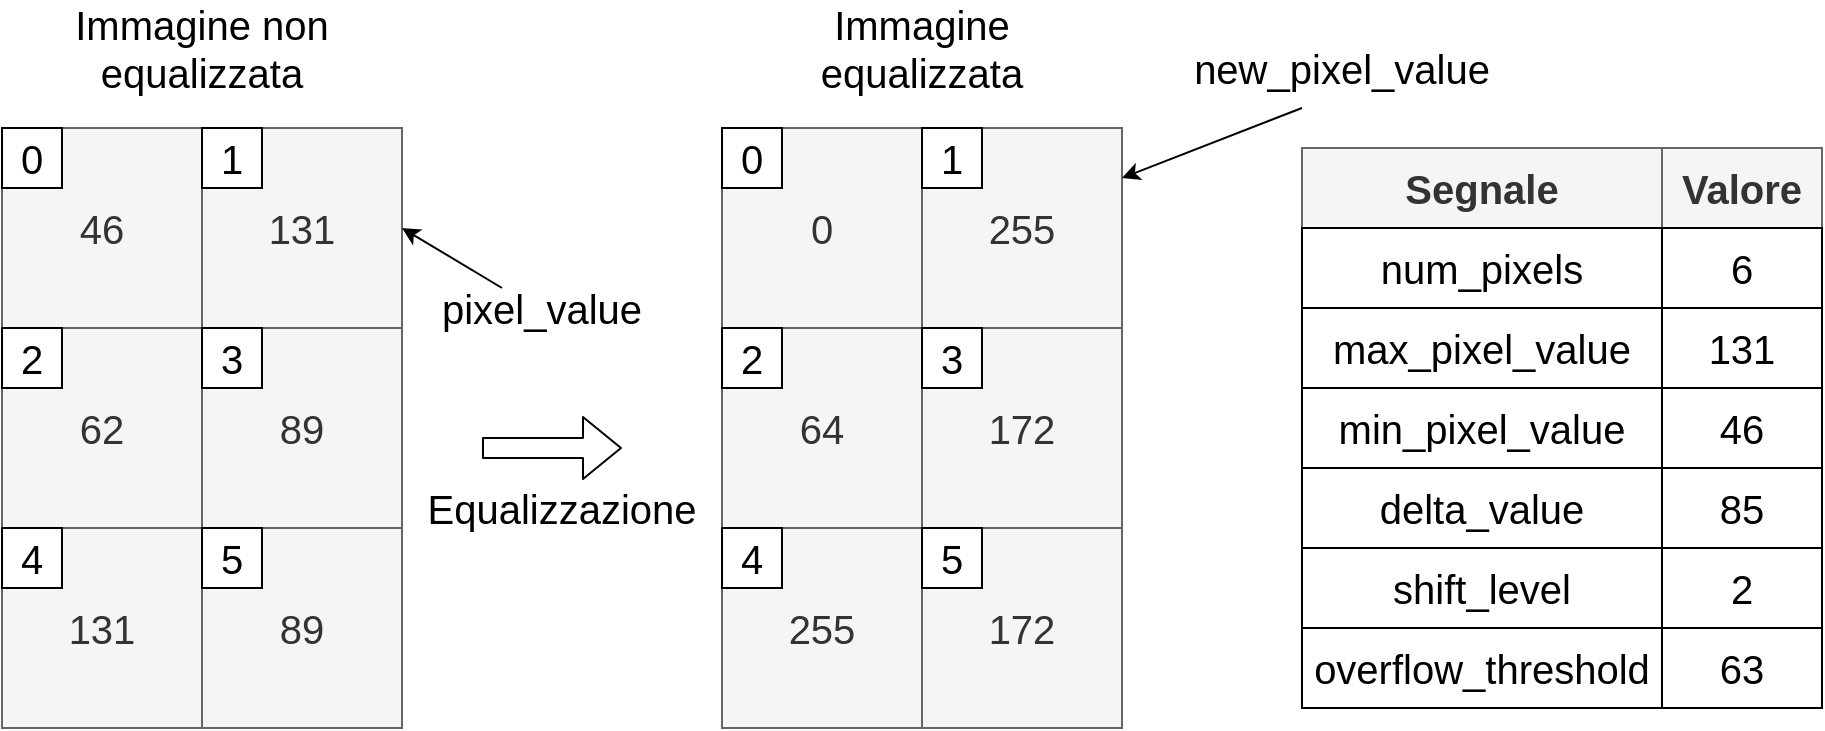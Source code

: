 <mxfile version="14.5.3" type="device"><diagram id="kPuWxXzhpdvzrCQeDsWS" name="Page-1"><mxGraphModel dx="1185" dy="709" grid="1" gridSize="10" guides="1" tooltips="1" connect="1" arrows="1" fold="1" page="1" pageScale="1" pageWidth="850" pageHeight="1100" math="0" shadow="0"><root><mxCell id="0"/><mxCell id="1" parent="0"/><mxCell id="TaV8AruOkl_lmWWr_c5P-1" value="46" style="rounded=0;whiteSpace=wrap;html=1;fillColor=#f5f5f5;strokeColor=#666666;fontSize=20;fontColor=#333333;" vertex="1" parent="1"><mxGeometry x="30" y="70" width="100" height="100" as="geometry"/></mxCell><mxCell id="TaV8AruOkl_lmWWr_c5P-2" value="131" style="rounded=0;whiteSpace=wrap;html=1;fillColor=#f5f5f5;strokeColor=#666666;fontSize=20;fontColor=#333333;" vertex="1" parent="1"><mxGeometry x="130" y="70" width="100" height="100" as="geometry"/></mxCell><mxCell id="TaV8AruOkl_lmWWr_c5P-3" value="62" style="rounded=0;whiteSpace=wrap;html=1;fillColor=#f5f5f5;strokeColor=#666666;fontSize=20;fontColor=#333333;" vertex="1" parent="1"><mxGeometry x="30" y="170" width="100" height="100" as="geometry"/></mxCell><mxCell id="TaV8AruOkl_lmWWr_c5P-4" value="89" style="rounded=0;whiteSpace=wrap;html=1;fillColor=#f5f5f5;strokeColor=#666666;fontSize=20;fontColor=#333333;" vertex="1" parent="1"><mxGeometry x="130" y="170" width="100" height="100" as="geometry"/></mxCell><mxCell id="TaV8AruOkl_lmWWr_c5P-5" value="131" style="rounded=0;whiteSpace=wrap;html=1;fillColor=#f5f5f5;strokeColor=#666666;fontSize=20;fontColor=#333333;" vertex="1" parent="1"><mxGeometry x="30" y="270" width="100" height="100" as="geometry"/></mxCell><mxCell id="TaV8AruOkl_lmWWr_c5P-6" value="89" style="rounded=0;whiteSpace=wrap;html=1;fillColor=#f5f5f5;strokeColor=#666666;fontSize=20;fontColor=#333333;" vertex="1" parent="1"><mxGeometry x="130" y="270" width="100" height="100" as="geometry"/></mxCell><mxCell id="TaV8AruOkl_lmWWr_c5P-7" value="0" style="rounded=0;whiteSpace=wrap;html=1;fillColor=#f5f5f5;strokeColor=#666666;fontSize=20;fontColor=#333333;" vertex="1" parent="1"><mxGeometry x="390" y="70" width="100" height="100" as="geometry"/></mxCell><mxCell id="TaV8AruOkl_lmWWr_c5P-8" value="255" style="rounded=0;whiteSpace=wrap;html=1;fillColor=#f5f5f5;strokeColor=#666666;fontSize=20;fontColor=#333333;" vertex="1" parent="1"><mxGeometry x="490" y="70" width="100" height="100" as="geometry"/></mxCell><mxCell id="TaV8AruOkl_lmWWr_c5P-9" value="64" style="rounded=0;whiteSpace=wrap;html=1;fillColor=#f5f5f5;strokeColor=#666666;fontSize=20;fontColor=#333333;" vertex="1" parent="1"><mxGeometry x="390" y="170" width="100" height="100" as="geometry"/></mxCell><mxCell id="TaV8AruOkl_lmWWr_c5P-10" value="172" style="rounded=0;whiteSpace=wrap;html=1;fillColor=#f5f5f5;strokeColor=#666666;fontSize=20;fontColor=#333333;" vertex="1" parent="1"><mxGeometry x="490" y="170" width="100" height="100" as="geometry"/></mxCell><mxCell id="TaV8AruOkl_lmWWr_c5P-11" value="255" style="rounded=0;whiteSpace=wrap;html=1;fillColor=#f5f5f5;strokeColor=#666666;fontSize=20;fontColor=#333333;" vertex="1" parent="1"><mxGeometry x="390" y="270" width="100" height="100" as="geometry"/></mxCell><mxCell id="TaV8AruOkl_lmWWr_c5P-12" value="172" style="rounded=0;whiteSpace=wrap;html=1;fillColor=#f5f5f5;strokeColor=#666666;fontSize=20;fontColor=#333333;" vertex="1" parent="1"><mxGeometry x="490" y="270" width="100" height="100" as="geometry"/></mxCell><mxCell id="TaV8AruOkl_lmWWr_c5P-14" value="" style="shape=flexArrow;endArrow=classic;html=1;fontSize=20;" edge="1" parent="1"><mxGeometry width="50" height="50" relative="1" as="geometry"><mxPoint x="270" y="230" as="sourcePoint"/><mxPoint x="340" y="230" as="targetPoint"/></mxGeometry></mxCell><mxCell id="TaV8AruOkl_lmWWr_c5P-15" value="Equalizzazione" style="text;html=1;strokeColor=none;fillColor=none;align=center;verticalAlign=middle;whiteSpace=wrap;rounded=0;fontSize=20;" vertex="1" parent="1"><mxGeometry x="290" y="250" width="40" height="20" as="geometry"/></mxCell><mxCell id="TaV8AruOkl_lmWWr_c5P-18" value="max_pixel_value" style="rounded=0;whiteSpace=wrap;html=1;fontSize=20;" vertex="1" parent="1"><mxGeometry x="680" y="160" width="180" height="40" as="geometry"/></mxCell><mxCell id="TaV8AruOkl_lmWWr_c5P-19" value="min_pixel_value" style="rounded=0;whiteSpace=wrap;html=1;fontSize=20;" vertex="1" parent="1"><mxGeometry x="680" y="200" width="180" height="40" as="geometry"/></mxCell><mxCell id="TaV8AruOkl_lmWWr_c5P-20" value="delta_value" style="rounded=0;whiteSpace=wrap;html=1;fontSize=20;" vertex="1" parent="1"><mxGeometry x="680" y="240" width="180" height="40" as="geometry"/></mxCell><mxCell id="TaV8AruOkl_lmWWr_c5P-22" value="shift_level" style="rounded=0;whiteSpace=wrap;html=1;fontSize=20;" vertex="1" parent="1"><mxGeometry x="680" y="280" width="180" height="40" as="geometry"/></mxCell><mxCell id="TaV8AruOkl_lmWWr_c5P-24" value="overflow_threshold" style="rounded=0;whiteSpace=wrap;html=1;fontSize=20;" vertex="1" parent="1"><mxGeometry x="680" y="320" width="180" height="40" as="geometry"/></mxCell><mxCell id="TaV8AruOkl_lmWWr_c5P-25" value="Valore" style="rounded=0;whiteSpace=wrap;html=1;fontSize=20;fontStyle=1;fillColor=#f5f5f5;strokeColor=#666666;fontColor=#333333;" vertex="1" parent="1"><mxGeometry x="860" y="80" width="80" height="40" as="geometry"/></mxCell><mxCell id="TaV8AruOkl_lmWWr_c5P-26" value="85" style="rounded=0;whiteSpace=wrap;html=1;fontSize=20;" vertex="1" parent="1"><mxGeometry x="860" y="240" width="80" height="40" as="geometry"/></mxCell><mxCell id="TaV8AruOkl_lmWWr_c5P-27" value="46" style="rounded=0;whiteSpace=wrap;html=1;fontSize=20;" vertex="1" parent="1"><mxGeometry x="860" y="200" width="80" height="40" as="geometry"/></mxCell><mxCell id="TaV8AruOkl_lmWWr_c5P-28" value="2" style="rounded=0;whiteSpace=wrap;html=1;fontSize=20;" vertex="1" parent="1"><mxGeometry x="860" y="280" width="80" height="40" as="geometry"/></mxCell><mxCell id="TaV8AruOkl_lmWWr_c5P-29" value="63" style="rounded=0;whiteSpace=wrap;html=1;fontSize=20;" vertex="1" parent="1"><mxGeometry x="860" y="320" width="80" height="40" as="geometry"/></mxCell><mxCell id="TaV8AruOkl_lmWWr_c5P-31" value="Segnale" style="rounded=0;whiteSpace=wrap;html=1;fontSize=20;fontStyle=1;fillColor=#f5f5f5;strokeColor=#666666;fontColor=#333333;" vertex="1" parent="1"><mxGeometry x="680" y="80" width="180" height="40" as="geometry"/></mxCell><mxCell id="TaV8AruOkl_lmWWr_c5P-33" value="131" style="rounded=0;whiteSpace=wrap;html=1;fontSize=20;" vertex="1" parent="1"><mxGeometry x="860" y="160" width="80" height="40" as="geometry"/></mxCell><mxCell id="TaV8AruOkl_lmWWr_c5P-34" value="Immagine non equalizzata" style="text;html=1;strokeColor=none;fillColor=none;align=center;verticalAlign=middle;whiteSpace=wrap;rounded=0;fontSize=20;" vertex="1" parent="1"><mxGeometry x="30" y="20" width="200" height="20" as="geometry"/></mxCell><mxCell id="TaV8AruOkl_lmWWr_c5P-35" value="Immagine&lt;br&gt;equalizzata" style="text;html=1;strokeColor=none;fillColor=none;align=center;verticalAlign=middle;whiteSpace=wrap;rounded=0;fontSize=20;" vertex="1" parent="1"><mxGeometry x="390" y="20" width="200" height="20" as="geometry"/></mxCell><mxCell id="TaV8AruOkl_lmWWr_c5P-36" value="" style="endArrow=classic;html=1;fontSize=20;entryX=1;entryY=0.5;entryDx=0;entryDy=0;" edge="1" parent="1" target="TaV8AruOkl_lmWWr_c5P-2"><mxGeometry width="50" height="50" relative="1" as="geometry"><mxPoint x="280" y="150" as="sourcePoint"/><mxPoint x="580" y="140" as="targetPoint"/></mxGeometry></mxCell><mxCell id="TaV8AruOkl_lmWWr_c5P-37" value="pixel_value" style="text;html=1;strokeColor=none;fillColor=none;align=center;verticalAlign=middle;whiteSpace=wrap;rounded=0;fontSize=20;" vertex="1" parent="1"><mxGeometry x="280" y="150" width="40" height="20" as="geometry"/></mxCell><mxCell id="TaV8AruOkl_lmWWr_c5P-40" value="" style="endArrow=classic;html=1;fontSize=20;entryX=1;entryY=0.25;entryDx=0;entryDy=0;" edge="1" parent="1" target="TaV8AruOkl_lmWWr_c5P-8"><mxGeometry width="50" height="50" relative="1" as="geometry"><mxPoint x="680" y="60" as="sourcePoint"/><mxPoint x="580" y="140" as="targetPoint"/></mxGeometry></mxCell><mxCell id="TaV8AruOkl_lmWWr_c5P-43" value="new_pixel_value" style="text;html=1;strokeColor=none;fillColor=none;align=center;verticalAlign=middle;whiteSpace=wrap;rounded=0;fontSize=20;" vertex="1" parent="1"><mxGeometry x="680" y="30" width="40" height="20" as="geometry"/></mxCell><mxCell id="TaV8AruOkl_lmWWr_c5P-47" value="num_pixels" style="rounded=0;whiteSpace=wrap;html=1;fontSize=20;" vertex="1" parent="1"><mxGeometry x="680" y="120" width="180" height="40" as="geometry"/></mxCell><mxCell id="TaV8AruOkl_lmWWr_c5P-48" value="6" style="rounded=0;whiteSpace=wrap;html=1;fontSize=20;" vertex="1" parent="1"><mxGeometry x="860" y="120" width="80" height="40" as="geometry"/></mxCell><mxCell id="TaV8AruOkl_lmWWr_c5P-49" value="0" style="rounded=0;whiteSpace=wrap;html=1;fontSize=20;" vertex="1" parent="1"><mxGeometry x="30" y="70" width="30" height="30" as="geometry"/></mxCell><mxCell id="TaV8AruOkl_lmWWr_c5P-50" value="2" style="rounded=0;whiteSpace=wrap;html=1;fontSize=20;" vertex="1" parent="1"><mxGeometry x="30" y="170" width="30" height="30" as="geometry"/></mxCell><mxCell id="TaV8AruOkl_lmWWr_c5P-51" value="4" style="rounded=0;whiteSpace=wrap;html=1;fontSize=20;" vertex="1" parent="1"><mxGeometry x="30" y="270" width="30" height="30" as="geometry"/></mxCell><mxCell id="TaV8AruOkl_lmWWr_c5P-52" value="3" style="rounded=0;whiteSpace=wrap;html=1;fontSize=20;" vertex="1" parent="1"><mxGeometry x="130" y="170" width="30" height="30" as="geometry"/></mxCell><mxCell id="TaV8AruOkl_lmWWr_c5P-53" value="5" style="rounded=0;whiteSpace=wrap;html=1;fontSize=20;" vertex="1" parent="1"><mxGeometry x="130" y="270" width="30" height="30" as="geometry"/></mxCell><mxCell id="TaV8AruOkl_lmWWr_c5P-55" value="1" style="rounded=0;whiteSpace=wrap;html=1;fontSize=20;" vertex="1" parent="1"><mxGeometry x="130" y="70" width="30" height="30" as="geometry"/></mxCell><mxCell id="TaV8AruOkl_lmWWr_c5P-56" value="0" style="rounded=0;whiteSpace=wrap;html=1;fontSize=20;" vertex="1" parent="1"><mxGeometry x="390" y="70" width="30" height="30" as="geometry"/></mxCell><mxCell id="TaV8AruOkl_lmWWr_c5P-57" value="2" style="rounded=0;whiteSpace=wrap;html=1;fontSize=20;" vertex="1" parent="1"><mxGeometry x="390" y="170" width="30" height="30" as="geometry"/></mxCell><mxCell id="TaV8AruOkl_lmWWr_c5P-58" value="4" style="rounded=0;whiteSpace=wrap;html=1;fontSize=20;" vertex="1" parent="1"><mxGeometry x="390" y="270" width="30" height="30" as="geometry"/></mxCell><mxCell id="TaV8AruOkl_lmWWr_c5P-59" value="3" style="rounded=0;whiteSpace=wrap;html=1;fontSize=20;" vertex="1" parent="1"><mxGeometry x="490" y="170" width="30" height="30" as="geometry"/></mxCell><mxCell id="TaV8AruOkl_lmWWr_c5P-60" value="5" style="rounded=0;whiteSpace=wrap;html=1;fontSize=20;" vertex="1" parent="1"><mxGeometry x="490" y="270" width="30" height="30" as="geometry"/></mxCell><mxCell id="TaV8AruOkl_lmWWr_c5P-61" value="1" style="rounded=0;whiteSpace=wrap;html=1;fontSize=20;" vertex="1" parent="1"><mxGeometry x="490" y="70" width="30" height="30" as="geometry"/></mxCell></root></mxGraphModel></diagram></mxfile>